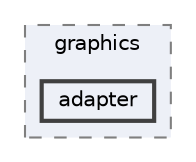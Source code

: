 digraph "src/main/java/com/example/graphics/adapter"
{
 // LATEX_PDF_SIZE
  bgcolor="transparent";
  edge [fontname=Helvetica,fontsize=10,labelfontname=Helvetica,labelfontsize=10];
  node [fontname=Helvetica,fontsize=10,shape=box,height=0.2,width=0.4];
  compound=true
  subgraph clusterdir_75119c159baf1587d53ba54cb0939641 {
    graph [ bgcolor="#edf0f7", pencolor="grey50", label="graphics", fontname=Helvetica,fontsize=10 style="filled,dashed", URL="dir_75119c159baf1587d53ba54cb0939641.html",tooltip=""]
  dir_030a9c1f06f91244e15ced3e7c16a51b [label="adapter", fillcolor="#edf0f7", color="grey25", style="filled,bold", URL="dir_030a9c1f06f91244e15ced3e7c16a51b.html",tooltip=""];
  }
}
